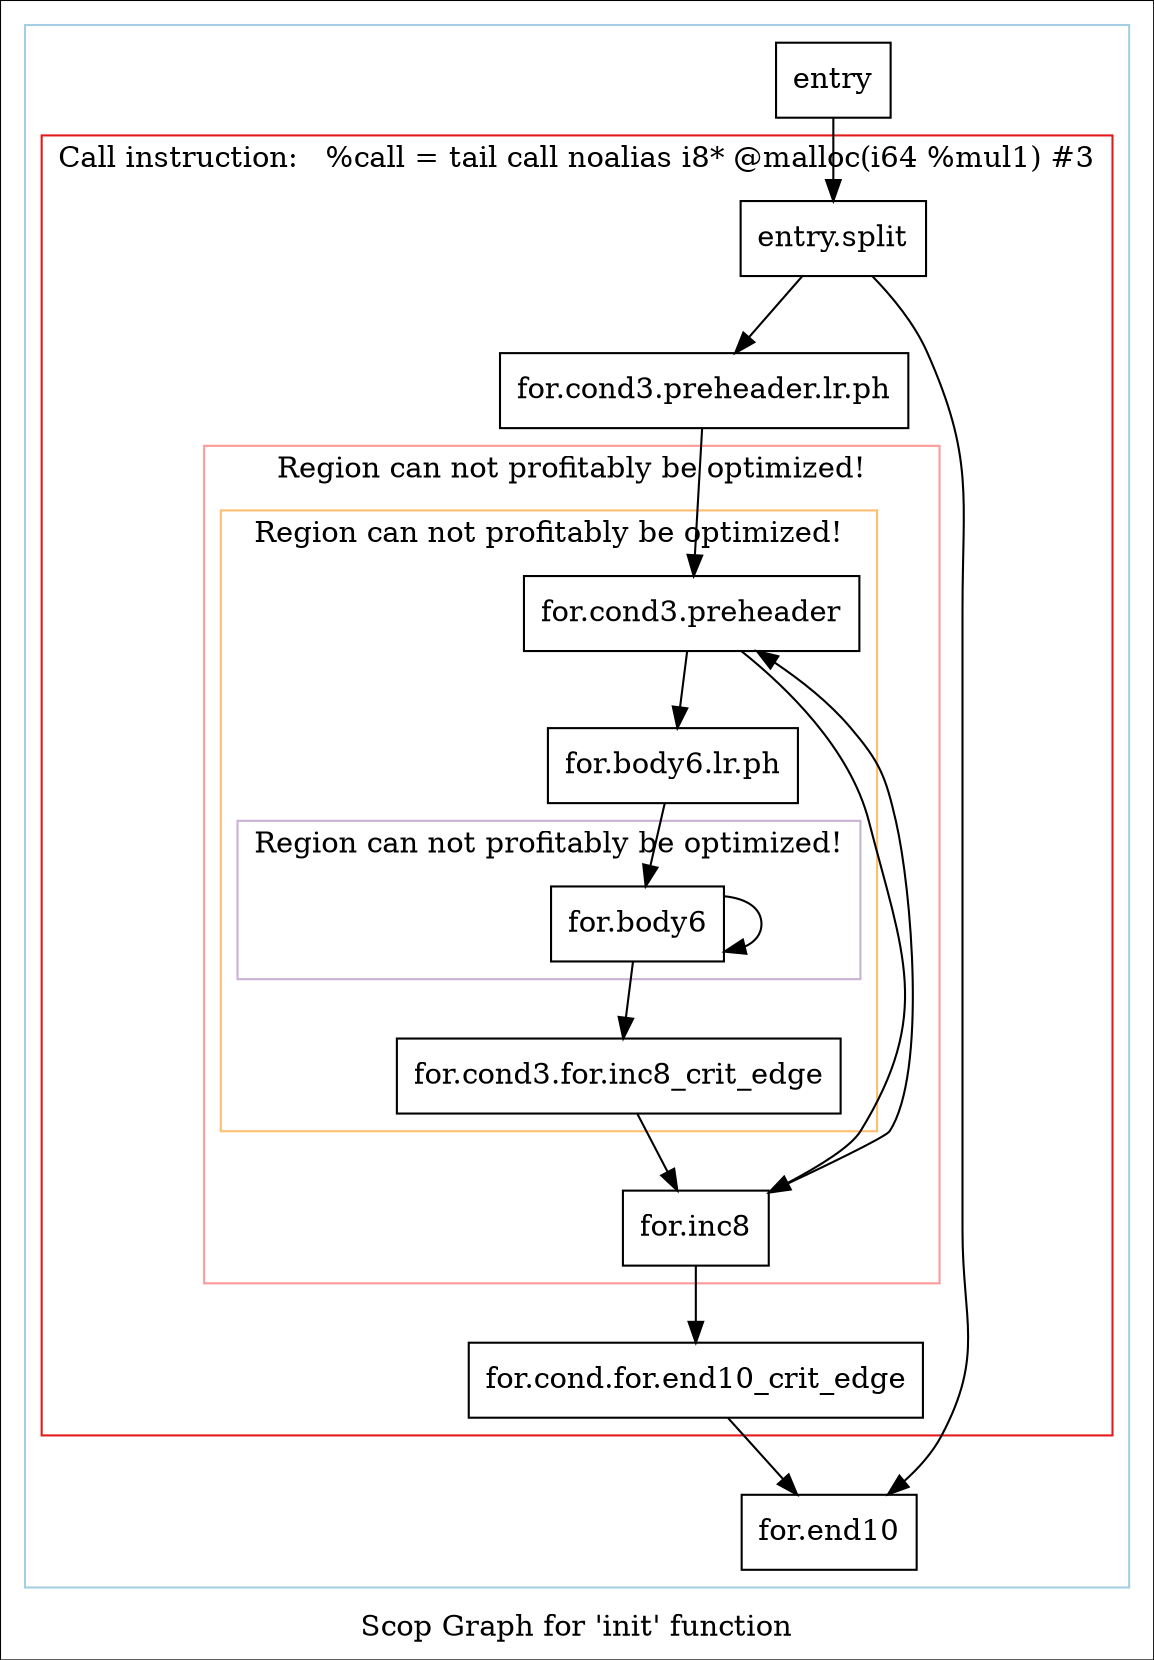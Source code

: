 digraph "Scop Graph for 'init' function" {
	label="Scop Graph for 'init' function";

	Node0x54f94e0 [shape=record,label="{entry}"];
	Node0x54f94e0 -> Node0x54f9e90;
	Node0x54f9e90 [shape=record,label="{entry.split}"];
	Node0x54f9e90 -> Node0x5506e90;
	Node0x54f9e90 -> Node0x55068d0;
	Node0x5506e90 [shape=record,label="{for.cond3.preheader.lr.ph}"];
	Node0x5506e90 -> Node0x5506930;
	Node0x5506930 [shape=record,label="{for.cond3.preheader}"];
	Node0x5506930 -> Node0x55066d0;
	Node0x5506930 -> Node0x55066f0;
	Node0x55066d0 [shape=record,label="{for.body6.lr.ph}"];
	Node0x55066d0 -> Node0x5506710;
	Node0x5506710 [shape=record,label="{for.body6}"];
	Node0x5506710 -> Node0x5506710[constraint=false];
	Node0x5506710 -> Node0x5506770;
	Node0x5506770 [shape=record,label="{for.cond3.for.inc8_crit_edge}"];
	Node0x5506770 -> Node0x55066f0;
	Node0x55066f0 [shape=record,label="{for.inc8}"];
	Node0x55066f0 -> Node0x5506930[constraint=false];
	Node0x55066f0 -> Node0x5508710;
	Node0x5508710 [shape=record,label="{for.cond.for.end10_crit_edge}"];
	Node0x5508710 -> Node0x55068d0;
	Node0x55068d0 [shape=record,label="{for.end10}"];
	colorscheme = "paired12"
        subgraph cluster_0x54f8cc0 {
          label = "";
          style = solid;
          color = 1
          subgraph cluster_0x54f9fb0 {
            label = "Call instruction:   %call = tail call noalias i8* @malloc(i64 %mul1) #3";
            style = solid;
            color = 6
            subgraph cluster_0x54f9f30 {
              label = "Region can not profitably be optimized!";
              style = solid;
              color = 5
              subgraph cluster_0x54f9eb0 {
                label = "Region can not profitably be optimized!";
                style = solid;
                color = 7
                subgraph cluster_0x54f9610 {
                  label = "Region can not profitably be optimized!";
                  style = solid;
                  color = 9
                  Node0x5506710;
                }
                Node0x5506930;
                Node0x55066d0;
                Node0x5506770;
              }
              Node0x55066f0;
            }
            Node0x54f9e90;
            Node0x5506e90;
            Node0x5508710;
          }
          Node0x54f94e0;
          Node0x55068d0;
        }
}
